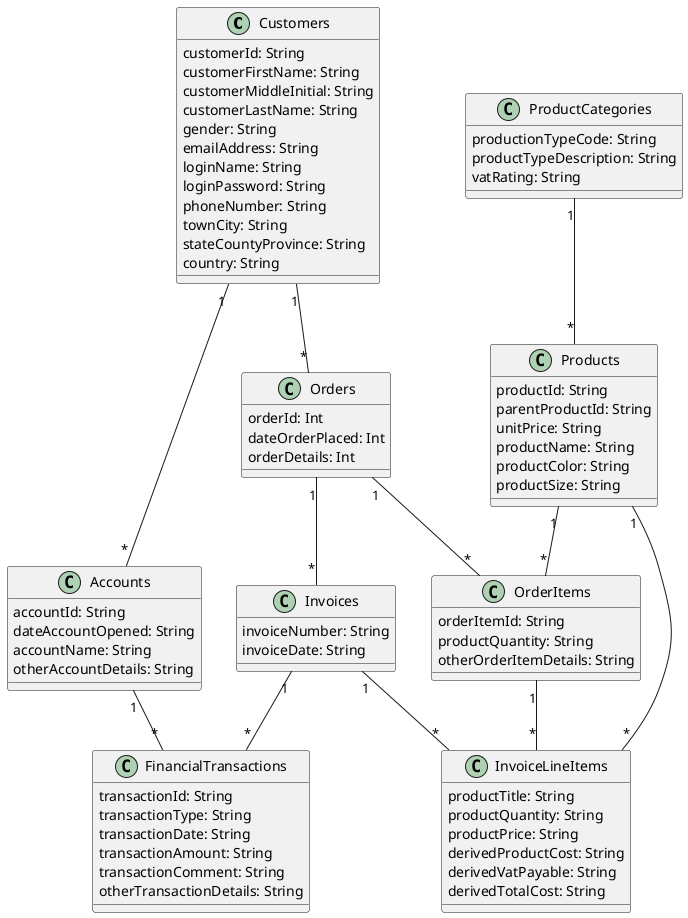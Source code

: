 @startuml "CustomersAndInvoices"


class Customers{
  customerId: String
  customerFirstName: String
  customerMiddleInitial: String
  customerLastName: String
  gender: String
  emailAddress: String
  loginName: String
  loginPassword: String
  phoneNumber: String
  townCity: String
  stateCountyProvince: String
  country: String
}

class Orders{
  orderId: Int
  dateOrderPlaced: Int
  orderDetails: Int
}

class Invoices{
  invoiceNumber: String
  invoiceDate: String
}

class Accounts{
  accountId: String
  dateAccountOpened: String
  accountName: String
  otherAccountDetails: String
}

class ProductCategories{
  productionTypeCode: String
  productTypeDescription: String
  vatRating: String
}

class Products{
  productId: String
  parentProductId: String
  unitPrice: String
  productName: String
  productColor: String
  productSize: String
}

class FinancialTransactions{
  transactionId: String
  transactionType: String
  transactionDate: String
  transactionAmount: String
  transactionComment: String
  otherTransactionDetails: String
}

class OrderItems{
  orderItemId: String
  productQuantity: String
  otherOrderItemDetails: String
}

class InvoiceLineItems{
  productTitle: String
  productQuantity: String
  productPrice: String
  derivedProductCost: String
  derivedVatPayable: String
  derivedTotalCost: String
}



Customers "1" -- "*" Accounts

Customers "1" -- "*" Orders

Orders "1" -- "*" OrderItems

Orders "1" -- "*" Invoices

Invoices "1" -- "*" FinancialTransactions

Invoices "1" -- "*" InvoiceLineItems

Accounts "1" -- "*" FinancialTransactions

ProductCategories "1" -- "*" Products

Products "1" -- "*" OrderItems

Products "1" -- "*" InvoiceLineItems

OrderItems "1" -- "*" InvoiceLineItems


@enduml
